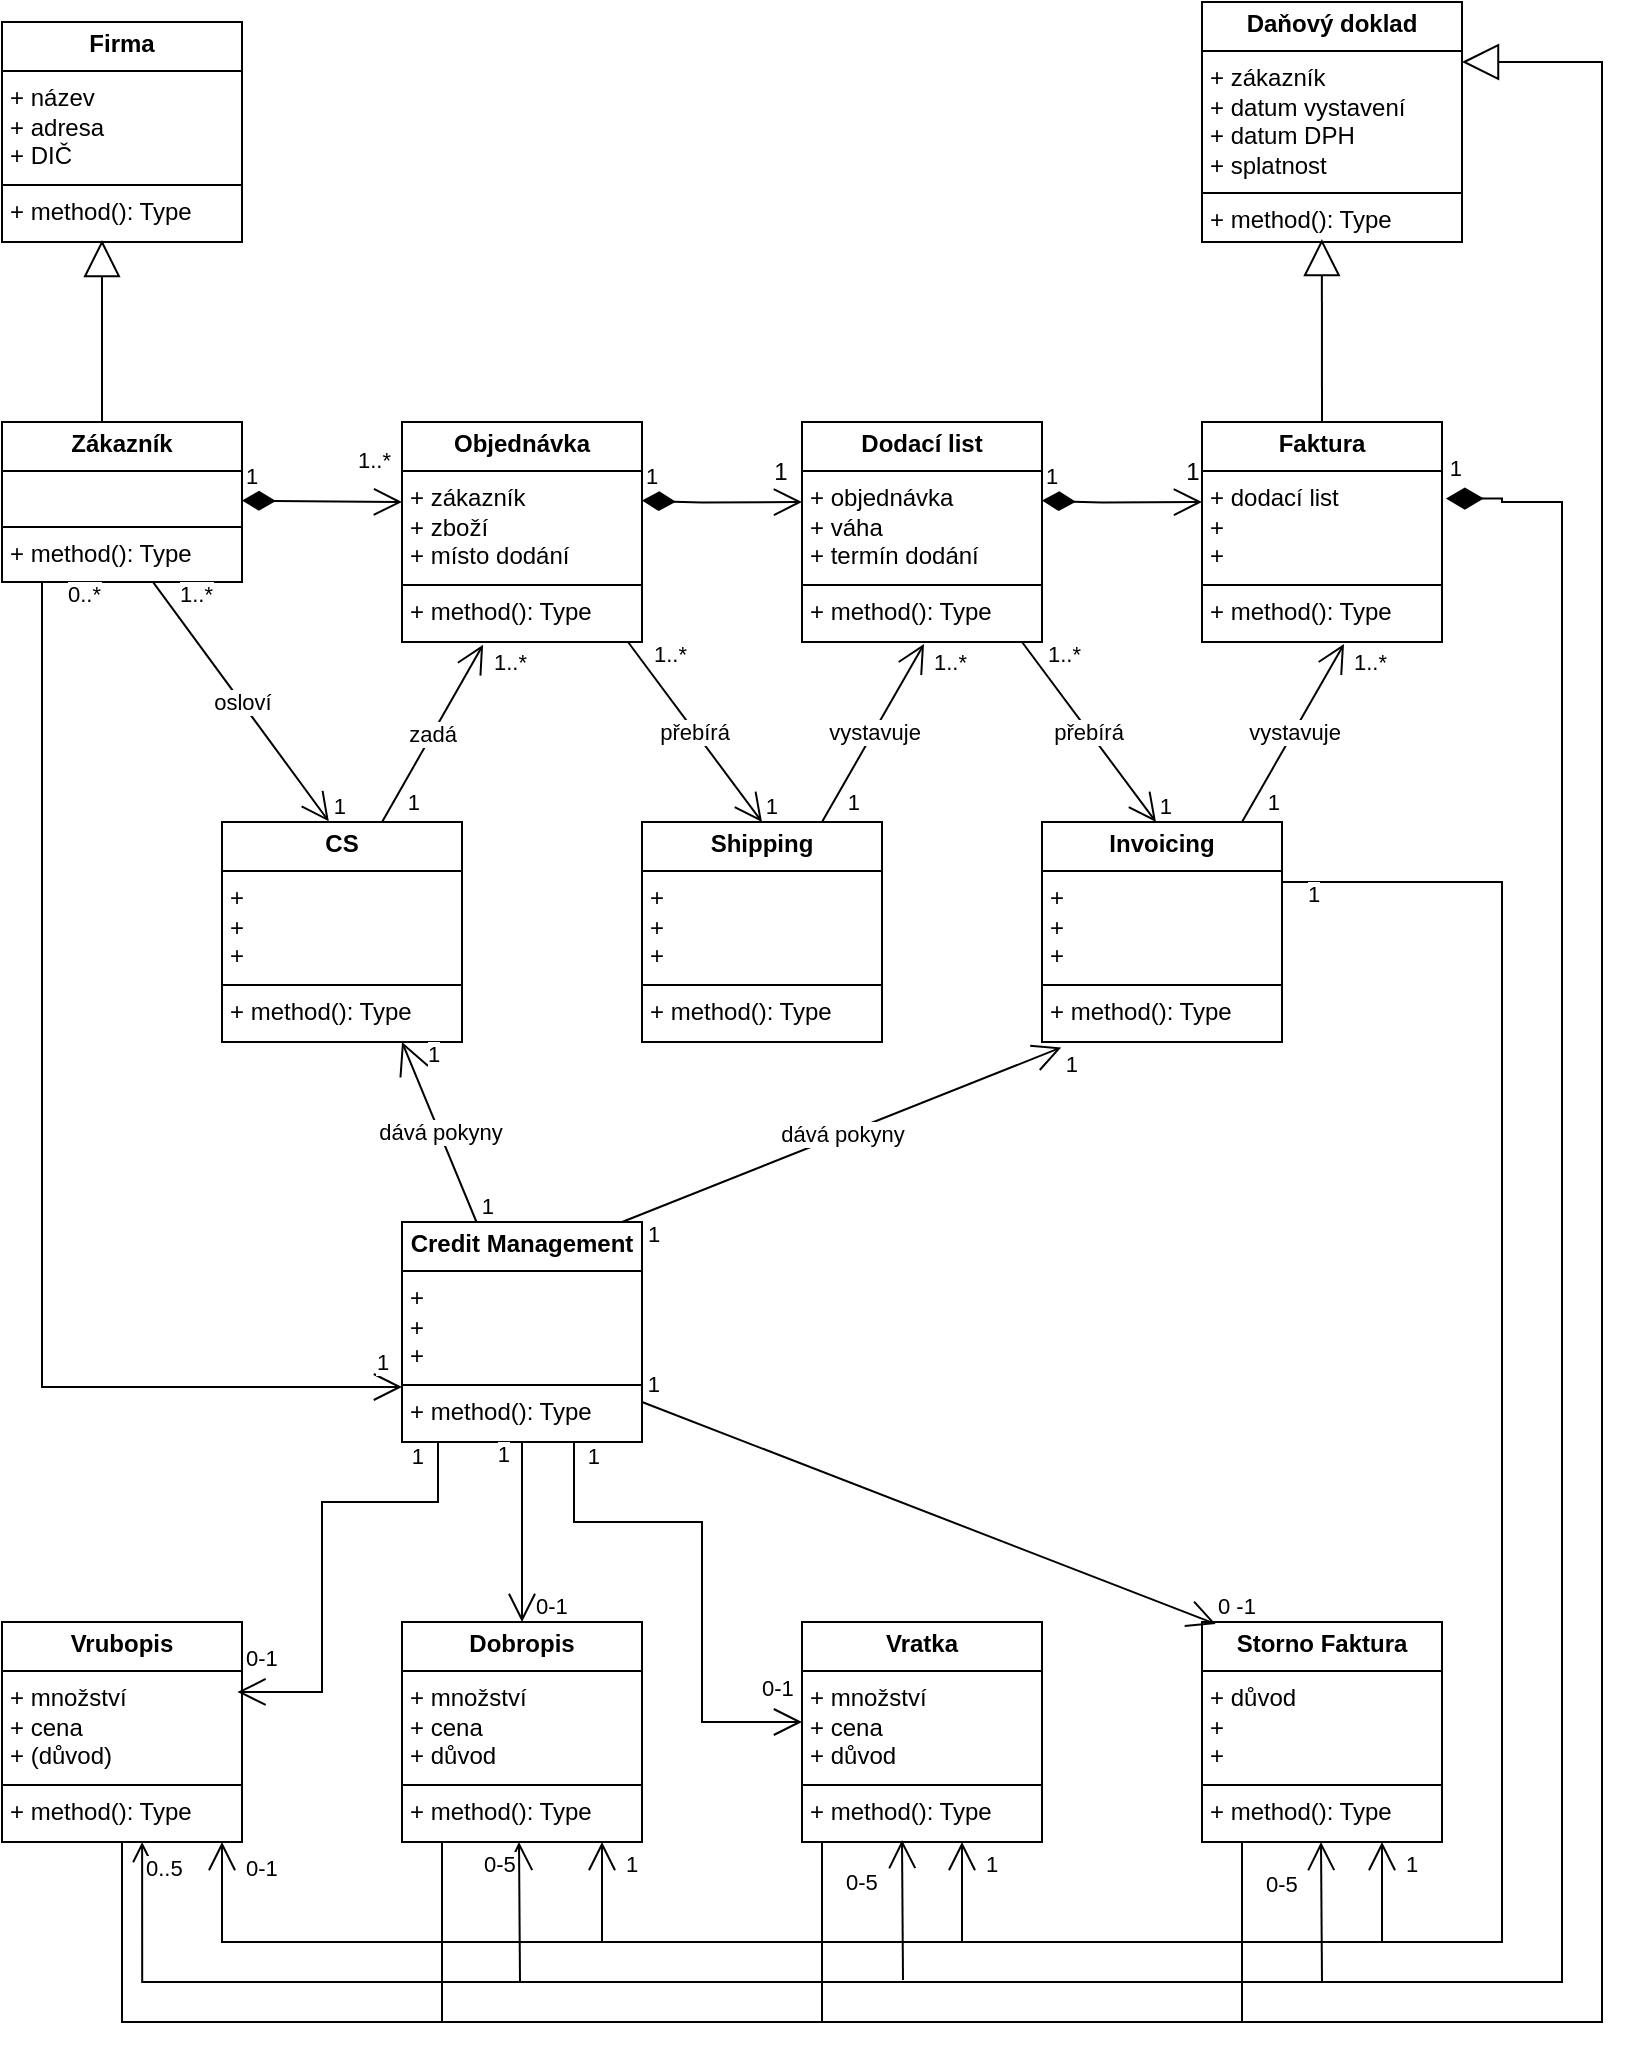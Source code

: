 <mxfile version="25.0.3">
  <diagram name="Stránka-1" id="DMZ2iU8GOZeOACFGhrlx">
    <mxGraphModel dx="880" dy="468" grid="1" gridSize="10" guides="1" tooltips="1" connect="1" arrows="1" fold="1" page="1" pageScale="1" pageWidth="827" pageHeight="1169" math="0" shadow="0">
      <root>
        <mxCell id="0" />
        <mxCell id="1" parent="0" />
        <mxCell id="6UYdUlcghPkuK4V_ywA7-2" value="&lt;p style=&quot;margin:0px;margin-top:4px;text-align:center;&quot;&gt;&lt;b&gt;Firma&lt;/b&gt;&lt;/p&gt;&lt;hr size=&quot;1&quot; style=&quot;border-style:solid;&quot;&gt;&lt;p style=&quot;margin:0px;margin-left:4px;&quot;&gt;+ název&lt;/p&gt;&lt;p style=&quot;margin:0px;margin-left:4px;&quot;&gt;+ adresa&lt;/p&gt;&lt;p style=&quot;margin:0px;margin-left:4px;&quot;&gt;+ DIČ&lt;/p&gt;&lt;hr size=&quot;1&quot; style=&quot;border-style:solid;&quot;&gt;&lt;p style=&quot;margin:0px;margin-left:4px;&quot;&gt;+ method(): Type&lt;/p&gt;" style="verticalAlign=top;align=left;overflow=fill;html=1;whiteSpace=wrap;" parent="1" vertex="1">
          <mxGeometry x="40" y="40" width="120" height="110" as="geometry" />
        </mxCell>
        <mxCell id="6UYdUlcghPkuK4V_ywA7-3" value="&lt;p style=&quot;margin:0px;margin-top:4px;text-align:center;&quot;&gt;&lt;b&gt;Daňový doklad&lt;/b&gt;&lt;/p&gt;&lt;hr size=&quot;1&quot; style=&quot;border-style:solid;&quot;&gt;&lt;p style=&quot;margin:0px;margin-left:4px;&quot;&gt;+ zákazník&lt;/p&gt;&lt;p style=&quot;margin:0px;margin-left:4px;&quot;&gt;+ datum vystavení&lt;/p&gt;&lt;p style=&quot;margin:0px;margin-left:4px;&quot;&gt;+ datum DPH&lt;/p&gt;&lt;p style=&quot;margin:0px;margin-left:4px;&quot;&gt;+ splatnost&lt;/p&gt;&lt;hr size=&quot;1&quot; style=&quot;border-style:solid;&quot;&gt;&lt;p style=&quot;margin:0px;margin-left:4px;&quot;&gt;+ method(): Type&lt;/p&gt;" style="verticalAlign=top;align=left;overflow=fill;html=1;whiteSpace=wrap;" parent="1" vertex="1">
          <mxGeometry x="640" y="30" width="130" height="120" as="geometry" />
        </mxCell>
        <mxCell id="6UYdUlcghPkuK4V_ywA7-4" value="&lt;p style=&quot;margin:0px;margin-top:4px;text-align:center;&quot;&gt;&lt;b&gt;Zákazník&lt;/b&gt;&lt;/p&gt;&lt;hr size=&quot;1&quot; style=&quot;border-style:solid;&quot;&gt;&lt;p style=&quot;margin:0px;margin-left:4px;&quot;&gt;&lt;br&gt;&lt;/p&gt;&lt;hr size=&quot;1&quot; style=&quot;border-style:solid;&quot;&gt;&lt;p style=&quot;margin:0px;margin-left:4px;&quot;&gt;+ method(): Type&lt;/p&gt;" style="verticalAlign=top;align=left;overflow=fill;html=1;whiteSpace=wrap;" parent="1" vertex="1">
          <mxGeometry x="40" y="240" width="120" height="80" as="geometry" />
        </mxCell>
        <mxCell id="6UYdUlcghPkuK4V_ywA7-5" value="&lt;p style=&quot;margin:0px;margin-top:4px;text-align:center;&quot;&gt;&lt;b&gt;Objednávka&lt;/b&gt;&lt;/p&gt;&lt;hr size=&quot;1&quot; style=&quot;border-style:solid;&quot;&gt;&lt;p style=&quot;margin:0px;margin-left:4px;&quot;&gt;+ zákazník&lt;/p&gt;&lt;p style=&quot;margin:0px;margin-left:4px;&quot;&gt;+ zboží&lt;/p&gt;&lt;p style=&quot;margin:0px;margin-left:4px;&quot;&gt;+ místo dodání&lt;/p&gt;&lt;hr size=&quot;1&quot; style=&quot;border-style:solid;&quot;&gt;&lt;p style=&quot;margin:0px;margin-left:4px;&quot;&gt;+ method(): Type&lt;/p&gt;" style="verticalAlign=top;align=left;overflow=fill;html=1;whiteSpace=wrap;" parent="1" vertex="1">
          <mxGeometry x="240" y="240" width="120" height="110" as="geometry" />
        </mxCell>
        <mxCell id="6UYdUlcghPkuK4V_ywA7-6" value="&lt;p style=&quot;margin:0px;margin-top:4px;text-align:center;&quot;&gt;&lt;b&gt;Dodací list&lt;/b&gt;&lt;/p&gt;&lt;hr size=&quot;1&quot; style=&quot;border-style:solid;&quot;&gt;&lt;p style=&quot;margin:0px;margin-left:4px;&quot;&gt;+ objednávka&lt;/p&gt;&lt;p style=&quot;margin:0px;margin-left:4px;&quot;&gt;+ váha&lt;/p&gt;&lt;p style=&quot;margin:0px;margin-left:4px;&quot;&gt;+ termín dodání&lt;/p&gt;&lt;hr size=&quot;1&quot; style=&quot;border-style:solid;&quot;&gt;&lt;p style=&quot;margin:0px;margin-left:4px;&quot;&gt;+ method(): Type&lt;/p&gt;" style="verticalAlign=top;align=left;overflow=fill;html=1;whiteSpace=wrap;" parent="1" vertex="1">
          <mxGeometry x="440" y="240" width="120" height="110" as="geometry" />
        </mxCell>
        <mxCell id="6UYdUlcghPkuK4V_ywA7-7" value="&lt;p style=&quot;margin:0px;margin-top:4px;text-align:center;&quot;&gt;&lt;b&gt;Faktura&lt;/b&gt;&lt;/p&gt;&lt;hr size=&quot;1&quot; style=&quot;border-style:solid;&quot;&gt;&lt;p style=&quot;margin:0px;margin-left:4px;&quot;&gt;+ dodací list&lt;/p&gt;&lt;p style=&quot;margin:0px;margin-left:4px;&quot;&gt;+&amp;nbsp;&lt;/p&gt;&lt;p style=&quot;margin:0px;margin-left:4px;&quot;&gt;+&amp;nbsp;&lt;/p&gt;&lt;hr size=&quot;1&quot; style=&quot;border-style:solid;&quot;&gt;&lt;p style=&quot;margin:0px;margin-left:4px;&quot;&gt;+ method(): Type&lt;/p&gt;" style="verticalAlign=top;align=left;overflow=fill;html=1;whiteSpace=wrap;" parent="1" vertex="1">
          <mxGeometry x="640" y="240" width="120" height="110" as="geometry" />
        </mxCell>
        <mxCell id="6UYdUlcghPkuK4V_ywA7-8" value="&lt;p style=&quot;margin:0px;margin-top:4px;text-align:center;&quot;&gt;&lt;b&gt;CS&lt;/b&gt;&lt;/p&gt;&lt;hr size=&quot;1&quot; style=&quot;border-style:solid;&quot;&gt;&lt;p style=&quot;margin:0px;margin-left:4px;&quot;&gt;+&amp;nbsp;&lt;/p&gt;&lt;p style=&quot;margin:0px;margin-left:4px;&quot;&gt;+&amp;nbsp;&lt;/p&gt;&lt;p style=&quot;margin:0px;margin-left:4px;&quot;&gt;+&amp;nbsp;&lt;/p&gt;&lt;hr size=&quot;1&quot; style=&quot;border-style:solid;&quot;&gt;&lt;p style=&quot;margin:0px;margin-left:4px;&quot;&gt;+ method(): Type&lt;/p&gt;" style="verticalAlign=top;align=left;overflow=fill;html=1;whiteSpace=wrap;" parent="1" vertex="1">
          <mxGeometry x="150" y="440" width="120" height="110" as="geometry" />
        </mxCell>
        <mxCell id="6UYdUlcghPkuK4V_ywA7-9" value="&lt;p style=&quot;margin:0px;margin-top:4px;text-align:center;&quot;&gt;&lt;b&gt;Shipping&lt;/b&gt;&lt;/p&gt;&lt;hr size=&quot;1&quot; style=&quot;border-style:solid;&quot;&gt;&lt;p style=&quot;margin:0px;margin-left:4px;&quot;&gt;+&amp;nbsp;&lt;/p&gt;&lt;p style=&quot;margin:0px;margin-left:4px;&quot;&gt;+&amp;nbsp;&lt;/p&gt;&lt;p style=&quot;margin:0px;margin-left:4px;&quot;&gt;+&amp;nbsp;&lt;/p&gt;&lt;hr size=&quot;1&quot; style=&quot;border-style:solid;&quot;&gt;&lt;p style=&quot;margin:0px;margin-left:4px;&quot;&gt;+ method(): Type&lt;/p&gt;" style="verticalAlign=top;align=left;overflow=fill;html=1;whiteSpace=wrap;" parent="1" vertex="1">
          <mxGeometry x="360" y="440" width="120" height="110" as="geometry" />
        </mxCell>
        <mxCell id="6UYdUlcghPkuK4V_ywA7-10" value="&lt;p style=&quot;margin:0px;margin-top:4px;text-align:center;&quot;&gt;&lt;b&gt;Invoicing&lt;/b&gt;&lt;/p&gt;&lt;hr size=&quot;1&quot; style=&quot;border-style:solid;&quot;&gt;&lt;p style=&quot;margin:0px;margin-left:4px;&quot;&gt;+&amp;nbsp;&lt;/p&gt;&lt;p style=&quot;margin:0px;margin-left:4px;&quot;&gt;+&amp;nbsp;&lt;/p&gt;&lt;p style=&quot;margin:0px;margin-left:4px;&quot;&gt;+&amp;nbsp;&lt;/p&gt;&lt;hr size=&quot;1&quot; style=&quot;border-style:solid;&quot;&gt;&lt;p style=&quot;margin:0px;margin-left:4px;&quot;&gt;+ method(): Type&lt;/p&gt;" style="verticalAlign=top;align=left;overflow=fill;html=1;whiteSpace=wrap;" parent="1" vertex="1">
          <mxGeometry x="560" y="440" width="120" height="110" as="geometry" />
        </mxCell>
        <mxCell id="6UYdUlcghPkuK4V_ywA7-11" value="&lt;p style=&quot;margin:0px;margin-top:4px;text-align:center;&quot;&gt;&lt;b&gt;Credit Management&lt;/b&gt;&lt;/p&gt;&lt;hr size=&quot;1&quot; style=&quot;border-style:solid;&quot;&gt;&lt;p style=&quot;margin:0px;margin-left:4px;&quot;&gt;+&amp;nbsp;&lt;/p&gt;&lt;p style=&quot;margin:0px;margin-left:4px;&quot;&gt;+&amp;nbsp;&lt;/p&gt;&lt;p style=&quot;margin:0px;margin-left:4px;&quot;&gt;+&amp;nbsp;&lt;/p&gt;&lt;hr size=&quot;1&quot; style=&quot;border-style:solid;&quot;&gt;&lt;p style=&quot;margin:0px;margin-left:4px;&quot;&gt;+ method(): Type&lt;/p&gt;" style="verticalAlign=top;align=left;overflow=fill;html=1;whiteSpace=wrap;" parent="1" vertex="1">
          <mxGeometry x="240" y="640" width="120" height="110" as="geometry" />
        </mxCell>
        <mxCell id="6UYdUlcghPkuK4V_ywA7-13" value="&lt;p style=&quot;margin:0px;margin-top:4px;text-align:center;&quot;&gt;&lt;b&gt;Storno Faktura&lt;/b&gt;&lt;/p&gt;&lt;hr size=&quot;1&quot; style=&quot;border-style:solid;&quot;&gt;&lt;p style=&quot;margin:0px;margin-left:4px;&quot;&gt;+ důvod&lt;/p&gt;&lt;p style=&quot;margin:0px;margin-left:4px;&quot;&gt;+&amp;nbsp;&lt;/p&gt;&lt;p style=&quot;margin:0px;margin-left:4px;&quot;&gt;+&lt;/p&gt;&lt;hr size=&quot;1&quot; style=&quot;border-style:solid;&quot;&gt;&lt;p style=&quot;margin:0px;margin-left:4px;&quot;&gt;+ method(): Type&lt;/p&gt;" style="verticalAlign=top;align=left;overflow=fill;html=1;whiteSpace=wrap;" parent="1" vertex="1">
          <mxGeometry x="640" y="840" width="120" height="110" as="geometry" />
        </mxCell>
        <mxCell id="6UYdUlcghPkuK4V_ywA7-14" value="&lt;p style=&quot;margin:0px;margin-top:4px;text-align:center;&quot;&gt;&lt;b&gt;Vratka&lt;/b&gt;&lt;/p&gt;&lt;hr size=&quot;1&quot; style=&quot;border-style:solid;&quot;&gt;&lt;p style=&quot;margin:0px;margin-left:4px;&quot;&gt;+ množství&lt;/p&gt;&lt;p style=&quot;margin:0px;margin-left:4px;&quot;&gt;+ cena&lt;/p&gt;&lt;p style=&quot;margin:0px;margin-left:4px;&quot;&gt;+ důvod&lt;/p&gt;&lt;hr size=&quot;1&quot; style=&quot;border-style:solid;&quot;&gt;&lt;p style=&quot;margin:0px;margin-left:4px;&quot;&gt;+ method(): Type&lt;/p&gt;" style="verticalAlign=top;align=left;overflow=fill;html=1;whiteSpace=wrap;" parent="1" vertex="1">
          <mxGeometry x="440" y="840" width="120" height="110" as="geometry" />
        </mxCell>
        <mxCell id="6UYdUlcghPkuK4V_ywA7-15" value="&lt;p style=&quot;margin:0px;margin-top:4px;text-align:center;&quot;&gt;&lt;b&gt;Dobropis&lt;/b&gt;&lt;/p&gt;&lt;hr size=&quot;1&quot; style=&quot;border-style:solid;&quot;&gt;&lt;p style=&quot;margin:0px;margin-left:4px;&quot;&gt;+ množství&lt;/p&gt;&lt;p style=&quot;margin:0px;margin-left:4px;&quot;&gt;+ cena&lt;/p&gt;&lt;p style=&quot;margin:0px;margin-left:4px;&quot;&gt;+ důvod&lt;/p&gt;&lt;hr size=&quot;1&quot; style=&quot;border-style:solid;&quot;&gt;&lt;p style=&quot;margin:0px;margin-left:4px;&quot;&gt;+ method(): Type&lt;/p&gt;" style="verticalAlign=top;align=left;overflow=fill;html=1;whiteSpace=wrap;" parent="1" vertex="1">
          <mxGeometry x="240" y="840" width="120" height="110" as="geometry" />
        </mxCell>
        <mxCell id="6UYdUlcghPkuK4V_ywA7-16" value="&lt;p style=&quot;margin:0px;margin-top:4px;text-align:center;&quot;&gt;&lt;b&gt;Vrubopis&lt;/b&gt;&lt;/p&gt;&lt;hr size=&quot;1&quot; style=&quot;border-style:solid;&quot;&gt;&lt;p style=&quot;margin:0px;margin-left:4px;&quot;&gt;+ množství&lt;/p&gt;&lt;p style=&quot;margin:0px;margin-left:4px;&quot;&gt;+ cena&lt;/p&gt;&lt;p style=&quot;margin:0px;margin-left:4px;&quot;&gt;+ (důvod)&lt;/p&gt;&lt;hr size=&quot;1&quot; style=&quot;border-style:solid;&quot;&gt;&lt;p style=&quot;margin:0px;margin-left:4px;&quot;&gt;+ method(): Type&lt;/p&gt;" style="verticalAlign=top;align=left;overflow=fill;html=1;whiteSpace=wrap;" parent="1" vertex="1">
          <mxGeometry x="40" y="840" width="120" height="110" as="geometry" />
        </mxCell>
        <mxCell id="6UYdUlcghPkuK4V_ywA7-17" value="1" style="endArrow=open;html=1;endSize=12;startArrow=diamondThin;startSize=14;startFill=1;align=left;verticalAlign=bottom;rounded=0;entryX=0;entryY=0.364;entryDx=0;entryDy=0;entryPerimeter=0;" parent="1" target="6UYdUlcghPkuK4V_ywA7-5" edge="1">
          <mxGeometry x="-1" y="3" relative="1" as="geometry">
            <mxPoint x="160" y="279.29" as="sourcePoint" />
            <mxPoint x="230" y="281" as="targetPoint" />
          </mxGeometry>
        </mxCell>
        <mxCell id="6UYdUlcghPkuK4V_ywA7-20" value="1" style="endArrow=open;html=1;endSize=12;startArrow=diamondThin;startSize=14;startFill=1;align=left;verticalAlign=bottom;rounded=0;entryX=0;entryY=0.364;entryDx=0;entryDy=0;entryPerimeter=0;" parent="1" edge="1">
          <mxGeometry x="-1" y="3" relative="1" as="geometry">
            <mxPoint x="360" y="279.29" as="sourcePoint" />
            <mxPoint x="440" y="280" as="targetPoint" />
            <Array as="points">
              <mxPoint x="390" y="280.29" />
            </Array>
          </mxGeometry>
        </mxCell>
        <mxCell id="6UYdUlcghPkuK4V_ywA7-21" value="1" style="endArrow=open;html=1;endSize=12;startArrow=diamondThin;startSize=14;startFill=1;align=left;verticalAlign=bottom;rounded=0;entryX=0;entryY=0.364;entryDx=0;entryDy=0;entryPerimeter=0;" parent="1" edge="1">
          <mxGeometry x="-1" y="3" relative="1" as="geometry">
            <mxPoint x="560" y="279.29" as="sourcePoint" />
            <mxPoint x="640" y="280" as="targetPoint" />
            <Array as="points">
              <mxPoint x="590" y="280.29" />
            </Array>
          </mxGeometry>
        </mxCell>
        <mxCell id="6UYdUlcghPkuK4V_ywA7-22" value="osloví" style="endArrow=open;html=1;endSize=12;startArrow=none;startSize=14;startFill=0;rounded=0;exitX=0.631;exitY=1.004;exitDx=0;exitDy=0;exitPerimeter=0;entryX=0.445;entryY=-0.003;entryDx=0;entryDy=0;entryPerimeter=0;" parent="1" source="6UYdUlcghPkuK4V_ywA7-4" target="6UYdUlcghPkuK4V_ywA7-8" edge="1">
          <mxGeometry relative="1" as="geometry">
            <mxPoint x="120" y="410" as="sourcePoint" />
            <mxPoint x="280" y="410" as="targetPoint" />
          </mxGeometry>
        </mxCell>
        <mxCell id="6UYdUlcghPkuK4V_ywA7-23" value="1..*" style="edgeLabel;resizable=0;html=1;align=left;verticalAlign=top;" parent="6UYdUlcghPkuK4V_ywA7-22" connectable="0" vertex="1">
          <mxGeometry x="-1" relative="1" as="geometry">
            <mxPoint x="11" y="-7" as="offset" />
          </mxGeometry>
        </mxCell>
        <mxCell id="6UYdUlcghPkuK4V_ywA7-24" value="1" style="edgeLabel;resizable=0;html=1;align=right;verticalAlign=top;" parent="6UYdUlcghPkuK4V_ywA7-22" connectable="0" vertex="1">
          <mxGeometry x="1" relative="1" as="geometry">
            <mxPoint x="9" y="-21" as="offset" />
          </mxGeometry>
        </mxCell>
        <mxCell id="6UYdUlcghPkuK4V_ywA7-28" value="zadá" style="endArrow=open;html=1;endSize=12;startArrow=none;startSize=14;startFill=0;rounded=0;exitX=0.667;exitY=0;exitDx=0;exitDy=0;exitPerimeter=0;entryX=0.338;entryY=1.012;entryDx=0;entryDy=0;entryPerimeter=0;" parent="1" source="6UYdUlcghPkuK4V_ywA7-8" target="6UYdUlcghPkuK4V_ywA7-5" edge="1">
          <mxGeometry relative="1" as="geometry">
            <mxPoint x="240" y="390" as="sourcePoint" />
            <mxPoint x="321" y="391" as="targetPoint" />
          </mxGeometry>
        </mxCell>
        <mxCell id="6UYdUlcghPkuK4V_ywA7-29" value="1..*" style="edgeLabel;resizable=0;html=1;align=left;verticalAlign=top;" parent="6UYdUlcghPkuK4V_ywA7-28" connectable="0" vertex="1">
          <mxGeometry x="-1" relative="1" as="geometry">
            <mxPoint x="54" y="-93" as="offset" />
          </mxGeometry>
        </mxCell>
        <mxCell id="6UYdUlcghPkuK4V_ywA7-30" value="1" style="edgeLabel;resizable=0;html=1;align=right;verticalAlign=top;" parent="6UYdUlcghPkuK4V_ywA7-28" connectable="0" vertex="1">
          <mxGeometry x="1" relative="1" as="geometry">
            <mxPoint x="-31" y="66" as="offset" />
          </mxGeometry>
        </mxCell>
        <mxCell id="6UYdUlcghPkuK4V_ywA7-31" value="vystavuje" style="endArrow=open;html=1;endSize=12;startArrow=none;startSize=14;startFill=0;rounded=0;exitX=0.667;exitY=0;exitDx=0;exitDy=0;exitPerimeter=0;entryX=0.338;entryY=1.012;entryDx=0;entryDy=0;entryPerimeter=0;" parent="1" edge="1">
          <mxGeometry relative="1" as="geometry">
            <mxPoint x="450" y="440" as="sourcePoint" />
            <mxPoint x="501" y="351" as="targetPoint" />
          </mxGeometry>
        </mxCell>
        <mxCell id="6UYdUlcghPkuK4V_ywA7-32" value="1..*" style="edgeLabel;resizable=0;html=1;align=left;verticalAlign=top;" parent="6UYdUlcghPkuK4V_ywA7-31" connectable="0" vertex="1">
          <mxGeometry x="-1" relative="1" as="geometry">
            <mxPoint x="54" y="-93" as="offset" />
          </mxGeometry>
        </mxCell>
        <mxCell id="6UYdUlcghPkuK4V_ywA7-33" value="1" style="edgeLabel;resizable=0;html=1;align=right;verticalAlign=top;" parent="6UYdUlcghPkuK4V_ywA7-31" connectable="0" vertex="1">
          <mxGeometry x="1" relative="1" as="geometry">
            <mxPoint x="-31" y="66" as="offset" />
          </mxGeometry>
        </mxCell>
        <mxCell id="6UYdUlcghPkuK4V_ywA7-34" value="přebírá" style="endArrow=open;html=1;endSize=12;startArrow=none;startSize=14;startFill=0;rounded=0;exitX=0.631;exitY=1.004;exitDx=0;exitDy=0;exitPerimeter=0;" parent="1" edge="1">
          <mxGeometry relative="1" as="geometry">
            <mxPoint x="353" y="350" as="sourcePoint" />
            <mxPoint x="420" y="440" as="targetPoint" />
          </mxGeometry>
        </mxCell>
        <mxCell id="6UYdUlcghPkuK4V_ywA7-35" value="1..*" style="edgeLabel;resizable=0;html=1;align=left;verticalAlign=top;" parent="6UYdUlcghPkuK4V_ywA7-34" connectable="0" vertex="1">
          <mxGeometry x="-1" relative="1" as="geometry">
            <mxPoint x="11" y="-7" as="offset" />
          </mxGeometry>
        </mxCell>
        <mxCell id="6UYdUlcghPkuK4V_ywA7-36" value="1" style="edgeLabel;resizable=0;html=1;align=right;verticalAlign=top;" parent="6UYdUlcghPkuK4V_ywA7-34" connectable="0" vertex="1">
          <mxGeometry x="1" relative="1" as="geometry">
            <mxPoint x="9" y="-21" as="offset" />
          </mxGeometry>
        </mxCell>
        <mxCell id="6UYdUlcghPkuK4V_ywA7-37" value="vystavuje" style="endArrow=open;html=1;endSize=12;startArrow=none;startSize=14;startFill=0;rounded=0;exitX=0.667;exitY=0;exitDx=0;exitDy=0;exitPerimeter=0;entryX=0.338;entryY=1.012;entryDx=0;entryDy=0;entryPerimeter=0;" parent="1" edge="1">
          <mxGeometry relative="1" as="geometry">
            <mxPoint x="660" y="440" as="sourcePoint" />
            <mxPoint x="711" y="351" as="targetPoint" />
          </mxGeometry>
        </mxCell>
        <mxCell id="6UYdUlcghPkuK4V_ywA7-38" value="1..*" style="edgeLabel;resizable=0;html=1;align=left;verticalAlign=top;" parent="6UYdUlcghPkuK4V_ywA7-37" connectable="0" vertex="1">
          <mxGeometry x="-1" relative="1" as="geometry">
            <mxPoint x="54" y="-93" as="offset" />
          </mxGeometry>
        </mxCell>
        <mxCell id="6UYdUlcghPkuK4V_ywA7-39" value="1" style="edgeLabel;resizable=0;html=1;align=right;verticalAlign=top;" parent="6UYdUlcghPkuK4V_ywA7-37" connectable="0" vertex="1">
          <mxGeometry x="1" relative="1" as="geometry">
            <mxPoint x="-31" y="66" as="offset" />
          </mxGeometry>
        </mxCell>
        <mxCell id="6UYdUlcghPkuK4V_ywA7-40" value="přebírá" style="endArrow=open;html=1;endSize=12;startArrow=none;startSize=14;startFill=0;rounded=0;exitX=0.631;exitY=1.004;exitDx=0;exitDy=0;exitPerimeter=0;" parent="1" edge="1">
          <mxGeometry relative="1" as="geometry">
            <mxPoint x="550" y="350" as="sourcePoint" />
            <mxPoint x="617" y="440" as="targetPoint" />
          </mxGeometry>
        </mxCell>
        <mxCell id="6UYdUlcghPkuK4V_ywA7-41" value="1..*" style="edgeLabel;resizable=0;html=1;align=left;verticalAlign=top;" parent="6UYdUlcghPkuK4V_ywA7-40" connectable="0" vertex="1">
          <mxGeometry x="-1" relative="1" as="geometry">
            <mxPoint x="11" y="-7" as="offset" />
          </mxGeometry>
        </mxCell>
        <mxCell id="6UYdUlcghPkuK4V_ywA7-42" value="1" style="edgeLabel;resizable=0;html=1;align=right;verticalAlign=top;" parent="6UYdUlcghPkuK4V_ywA7-40" connectable="0" vertex="1">
          <mxGeometry x="1" relative="1" as="geometry">
            <mxPoint x="9" y="-21" as="offset" />
          </mxGeometry>
        </mxCell>
        <mxCell id="6UYdUlcghPkuK4V_ywA7-43" value="" style="endArrow=block;endSize=16;endFill=0;html=1;rounded=0;entryX=0.461;entryY=0.988;entryDx=0;entryDy=0;entryPerimeter=0;" parent="1" target="6UYdUlcghPkuK4V_ywA7-3" edge="1">
          <mxGeometry width="160" relative="1" as="geometry">
            <mxPoint x="700" y="240" as="sourcePoint" />
            <mxPoint x="720" y="130" as="targetPoint" />
          </mxGeometry>
        </mxCell>
        <mxCell id="6UYdUlcghPkuK4V_ywA7-44" value="" style="endArrow=open;html=1;endSize=12;startArrow=none;startSize=14;startFill=0;rounded=0;edgeStyle=orthogonalEdgeStyle;entryX=0;entryY=0.75;entryDx=0;entryDy=0;" parent="1" target="6UYdUlcghPkuK4V_ywA7-11" edge="1">
          <mxGeometry relative="1" as="geometry">
            <mxPoint x="60" y="320" as="sourcePoint" />
            <mxPoint x="60" y="710" as="targetPoint" />
            <Array as="points">
              <mxPoint x="60" y="723" />
            </Array>
          </mxGeometry>
        </mxCell>
        <mxCell id="6UYdUlcghPkuK4V_ywA7-45" value="0..*" style="edgeLabel;resizable=0;html=1;align=left;verticalAlign=top;" parent="6UYdUlcghPkuK4V_ywA7-44" connectable="0" vertex="1">
          <mxGeometry x="-1" relative="1" as="geometry">
            <mxPoint x="11" y="-7" as="offset" />
          </mxGeometry>
        </mxCell>
        <mxCell id="6UYdUlcghPkuK4V_ywA7-47" value="1" style="edgeLabel;html=1;align=center;verticalAlign=middle;resizable=0;points=[];" parent="6UYdUlcghPkuK4V_ywA7-44" vertex="1" connectable="0">
          <mxGeometry x="0.501" relative="1" as="geometry">
            <mxPoint x="135" y="-13" as="offset" />
          </mxGeometry>
        </mxCell>
        <mxCell id="6UYdUlcghPkuK4V_ywA7-48" value="" style="endArrow=open;html=1;endSize=12;startArrow=none;startSize=14;startFill=0;rounded=0;exitX=0.631;exitY=1.004;exitDx=0;exitDy=0;exitPerimeter=0;edgeStyle=orthogonalEdgeStyle;" parent="1" edge="1">
          <mxGeometry relative="1" as="geometry">
            <mxPoint x="326" y="750" as="sourcePoint" />
            <mxPoint x="440" y="890" as="targetPoint" />
            <Array as="points">
              <mxPoint x="326" y="790" />
              <mxPoint x="390" y="790" />
              <mxPoint x="390" y="890" />
            </Array>
          </mxGeometry>
        </mxCell>
        <mxCell id="6UYdUlcghPkuK4V_ywA7-49" value="0-1" style="edgeLabel;resizable=0;html=1;align=left;verticalAlign=top;" parent="6UYdUlcghPkuK4V_ywA7-48" connectable="0" vertex="1">
          <mxGeometry x="-1" relative="1" as="geometry">
            <mxPoint x="92" y="110" as="offset" />
          </mxGeometry>
        </mxCell>
        <mxCell id="6UYdUlcghPkuK4V_ywA7-50" value="1" style="edgeLabel;resizable=0;html=1;align=right;verticalAlign=top;" parent="6UYdUlcghPkuK4V_ywA7-48" connectable="0" vertex="1">
          <mxGeometry x="1" relative="1" as="geometry">
            <mxPoint x="-101" y="-146" as="offset" />
          </mxGeometry>
        </mxCell>
        <mxCell id="6UYdUlcghPkuK4V_ywA7-51" value="" style="endArrow=open;html=1;endSize=12;startArrow=none;startSize=14;startFill=0;rounded=0;exitX=0.631;exitY=1.004;exitDx=0;exitDy=0;exitPerimeter=0;entryX=0.057;entryY=0.009;entryDx=0;entryDy=0;entryPerimeter=0;" parent="1" target="6UYdUlcghPkuK4V_ywA7-13" edge="1">
          <mxGeometry relative="1" as="geometry">
            <mxPoint x="360" y="730" as="sourcePoint" />
            <mxPoint x="526" y="819" as="targetPoint" />
          </mxGeometry>
        </mxCell>
        <mxCell id="6UYdUlcghPkuK4V_ywA7-52" value="0 -1" style="edgeLabel;resizable=0;html=1;align=left;verticalAlign=top;" parent="6UYdUlcghPkuK4V_ywA7-51" connectable="0" vertex="1">
          <mxGeometry x="-1" relative="1" as="geometry">
            <mxPoint x="286" y="89" as="offset" />
          </mxGeometry>
        </mxCell>
        <mxCell id="6UYdUlcghPkuK4V_ywA7-53" value="1" style="edgeLabel;resizable=0;html=1;align=right;verticalAlign=top;" parent="6UYdUlcghPkuK4V_ywA7-51" connectable="0" vertex="1">
          <mxGeometry x="1" relative="1" as="geometry">
            <mxPoint x="-277" y="-133" as="offset" />
          </mxGeometry>
        </mxCell>
        <mxCell id="6UYdUlcghPkuK4V_ywA7-54" value="" style="endArrow=open;html=1;endSize=12;startArrow=none;startSize=14;startFill=0;rounded=0;exitX=0.631;exitY=1.004;exitDx=0;exitDy=0;exitPerimeter=0;" parent="1" edge="1">
          <mxGeometry relative="1" as="geometry">
            <mxPoint x="300" y="750" as="sourcePoint" />
            <mxPoint x="300" y="840" as="targetPoint" />
          </mxGeometry>
        </mxCell>
        <mxCell id="6UYdUlcghPkuK4V_ywA7-55" value="0-1" style="edgeLabel;resizable=0;html=1;align=left;verticalAlign=top;" parent="6UYdUlcghPkuK4V_ywA7-54" connectable="0" vertex="1">
          <mxGeometry x="-1" relative="1" as="geometry">
            <mxPoint x="5" y="69" as="offset" />
          </mxGeometry>
        </mxCell>
        <mxCell id="6UYdUlcghPkuK4V_ywA7-56" value="1" style="edgeLabel;resizable=0;html=1;align=right;verticalAlign=top;" parent="6UYdUlcghPkuK4V_ywA7-54" connectable="0" vertex="1">
          <mxGeometry x="1" relative="1" as="geometry">
            <mxPoint x="-6" y="-97" as="offset" />
          </mxGeometry>
        </mxCell>
        <mxCell id="6UYdUlcghPkuK4V_ywA7-57" value="" style="endArrow=open;html=1;endSize=12;startArrow=none;startSize=14;startFill=0;rounded=0;exitX=0.631;exitY=1.004;exitDx=0;exitDy=0;exitPerimeter=0;edgeStyle=orthogonalEdgeStyle;entryX=0.981;entryY=0.318;entryDx=0;entryDy=0;entryPerimeter=0;" parent="1" target="6UYdUlcghPkuK4V_ywA7-16" edge="1">
          <mxGeometry relative="1" as="geometry">
            <mxPoint x="258" y="750" as="sourcePoint" />
            <mxPoint x="140" y="838" as="targetPoint" />
            <Array as="points">
              <mxPoint x="258" y="780" />
              <mxPoint x="200" y="780" />
              <mxPoint x="200" y="875" />
            </Array>
          </mxGeometry>
        </mxCell>
        <mxCell id="6UYdUlcghPkuK4V_ywA7-58" value="0-1" style="edgeLabel;resizable=0;html=1;align=left;verticalAlign=top;" parent="6UYdUlcghPkuK4V_ywA7-57" connectable="0" vertex="1">
          <mxGeometry x="-1" relative="1" as="geometry">
            <mxPoint x="-98" y="95" as="offset" />
          </mxGeometry>
        </mxCell>
        <mxCell id="6UYdUlcghPkuK4V_ywA7-59" value="1" style="edgeLabel;resizable=0;html=1;align=right;verticalAlign=top;" parent="6UYdUlcghPkuK4V_ywA7-57" connectable="0" vertex="1">
          <mxGeometry x="1" relative="1" as="geometry">
            <mxPoint x="94" y="-131" as="offset" />
          </mxGeometry>
        </mxCell>
        <mxCell id="6UYdUlcghPkuK4V_ywA7-60" value="dává pokyny" style="endArrow=none;html=1;endSize=12;startArrow=open;startSize=14;startFill=0;rounded=0;exitX=0.631;exitY=1.004;exitDx=0;exitDy=0;exitPerimeter=0;endFill=0;" parent="1" target="6UYdUlcghPkuK4V_ywA7-11" edge="1">
          <mxGeometry relative="1" as="geometry">
            <mxPoint x="240" y="550" as="sourcePoint" />
            <mxPoint x="327" y="670" as="targetPoint" />
          </mxGeometry>
        </mxCell>
        <mxCell id="6UYdUlcghPkuK4V_ywA7-61" value="1" style="edgeLabel;resizable=0;html=1;align=left;verticalAlign=top;" parent="6UYdUlcghPkuK4V_ywA7-60" connectable="0" vertex="1">
          <mxGeometry x="-1" relative="1" as="geometry">
            <mxPoint x="11" y="-7" as="offset" />
          </mxGeometry>
        </mxCell>
        <mxCell id="6UYdUlcghPkuK4V_ywA7-62" value="1" style="edgeLabel;resizable=0;html=1;align=right;verticalAlign=top;" parent="6UYdUlcghPkuK4V_ywA7-60" connectable="0" vertex="1">
          <mxGeometry x="1" relative="1" as="geometry">
            <mxPoint x="9" y="-21" as="offset" />
          </mxGeometry>
        </mxCell>
        <mxCell id="6UYdUlcghPkuK4V_ywA7-63" value="dává pokyny" style="endArrow=open;html=1;endSize=12;startArrow=none;startSize=14;startFill=0;rounded=0;exitX=0.917;exitY=0;exitDx=0;exitDy=0;exitPerimeter=0;entryX=0.08;entryY=1.025;entryDx=0;entryDy=0;entryPerimeter=0;" parent="1" source="6UYdUlcghPkuK4V_ywA7-11" target="6UYdUlcghPkuK4V_ywA7-10" edge="1">
          <mxGeometry relative="1" as="geometry">
            <mxPoint x="414" y="580" as="sourcePoint" />
            <mxPoint x="451" y="670" as="targetPoint" />
          </mxGeometry>
        </mxCell>
        <mxCell id="6UYdUlcghPkuK4V_ywA7-64" value="1" style="edgeLabel;resizable=0;html=1;align=left;verticalAlign=top;" parent="6UYdUlcghPkuK4V_ywA7-63" connectable="0" vertex="1">
          <mxGeometry x="-1" relative="1" as="geometry">
            <mxPoint x="11" y="-7" as="offset" />
          </mxGeometry>
        </mxCell>
        <mxCell id="6UYdUlcghPkuK4V_ywA7-65" value="1" style="edgeLabel;resizable=0;html=1;align=right;verticalAlign=top;" parent="6UYdUlcghPkuK4V_ywA7-63" connectable="0" vertex="1">
          <mxGeometry x="1" relative="1" as="geometry">
            <mxPoint x="9" y="-5" as="offset" />
          </mxGeometry>
        </mxCell>
        <mxCell id="6UYdUlcghPkuK4V_ywA7-66" value="" style="endArrow=block;endSize=16;endFill=0;html=1;rounded=0;edgeStyle=orthogonalEdgeStyle;exitX=0.5;exitY=1;exitDx=0;exitDy=0;entryX=1;entryY=0.25;entryDx=0;entryDy=0;" parent="1" target="6UYdUlcghPkuK4V_ywA7-3" edge="1">
          <mxGeometry width="160" relative="1" as="geometry">
            <mxPoint x="100.0" y="950" as="sourcePoint" />
            <mxPoint x="810" y="40" as="targetPoint" />
            <Array as="points">
              <mxPoint x="100" y="1040" />
              <mxPoint x="840" y="1040" />
              <mxPoint x="840" y="60" />
            </Array>
          </mxGeometry>
        </mxCell>
        <mxCell id="6UYdUlcghPkuK4V_ywA7-67" value="" style="endArrow=diamondThin;endSize=16;endFill=1;html=1;rounded=0;edgeStyle=orthogonalEdgeStyle;exitX=0.5;exitY=1;exitDx=0;exitDy=0;entryX=1.016;entryY=0.348;entryDx=0;entryDy=0;entryPerimeter=0;startArrow=open;startFill=0;startSize=8;" parent="1" target="6UYdUlcghPkuK4V_ywA7-7" edge="1">
          <mxGeometry width="160" relative="1" as="geometry">
            <mxPoint x="110.06" y="950" as="sourcePoint" />
            <mxPoint x="780.06" y="60" as="targetPoint" />
            <Array as="points">
              <mxPoint x="110" y="1020" />
              <mxPoint x="820" y="1020" />
              <mxPoint x="820" y="280" />
              <mxPoint x="790" y="280" />
              <mxPoint x="790" y="278" />
            </Array>
          </mxGeometry>
        </mxCell>
        <mxCell id="6UYdUlcghPkuK4V_ywA7-68" value="1" style="edgeLabel;resizable=0;html=1;align=right;verticalAlign=top;" parent="1" connectable="0" vertex="1">
          <mxGeometry x="770.0" y="250.002" as="geometry" />
        </mxCell>
        <mxCell id="6UYdUlcghPkuK4V_ywA7-69" value="0..5" style="edgeLabel;resizable=0;html=1;align=left;verticalAlign=top;" parent="1" connectable="0" vertex="1">
          <mxGeometry x="110.0" y="950" as="geometry" />
        </mxCell>
        <mxCell id="6UYdUlcghPkuK4V_ywA7-70" value="" style="endArrow=open;html=1;endSize=12;startArrow=none;startSize=14;startFill=0;rounded=0;edgeStyle=orthogonalEdgeStyle;" parent="1" target="6UYdUlcghPkuK4V_ywA7-16" edge="1">
          <mxGeometry relative="1" as="geometry">
            <mxPoint x="679.97" y="470" as="sourcePoint" />
            <mxPoint x="150" y="954" as="targetPoint" />
            <Array as="points">
              <mxPoint x="790" y="470" />
              <mxPoint x="790" y="1000" />
              <mxPoint x="150" y="1000" />
            </Array>
          </mxGeometry>
        </mxCell>
        <mxCell id="6UYdUlcghPkuK4V_ywA7-71" value="1" style="edgeLabel;resizable=0;html=1;align=left;verticalAlign=top;" parent="6UYdUlcghPkuK4V_ywA7-70" connectable="0" vertex="1">
          <mxGeometry x="-1" relative="1" as="geometry">
            <mxPoint x="11" y="-7" as="offset" />
          </mxGeometry>
        </mxCell>
        <mxCell id="6UYdUlcghPkuK4V_ywA7-73" value="0-1" style="edgeLabel;resizable=0;html=1;align=left;verticalAlign=top;" parent="1" connectable="0" vertex="1">
          <mxGeometry x="160.0" y="950" as="geometry" />
        </mxCell>
        <mxCell id="6UYdUlcghPkuK4V_ywA7-80" value="1" style="endArrow=open;html=1;endSize=12;startArrow=none;startSize=14;startFill=0;align=left;verticalAlign=bottom;rounded=0;" parent="1" edge="1">
          <mxGeometry x="0.2" y="-10" relative="1" as="geometry">
            <mxPoint x="340" y="1000" as="sourcePoint" />
            <mxPoint x="340" y="950" as="targetPoint" />
            <mxPoint as="offset" />
          </mxGeometry>
        </mxCell>
        <mxCell id="6UYdUlcghPkuK4V_ywA7-81" value="1" style="endArrow=open;html=1;endSize=12;startArrow=none;startSize=14;startFill=0;align=left;verticalAlign=bottom;rounded=0;" parent="1" edge="1">
          <mxGeometry x="0.2" y="-10" relative="1" as="geometry">
            <mxPoint x="520" y="1000" as="sourcePoint" />
            <mxPoint x="520" y="950" as="targetPoint" />
            <mxPoint as="offset" />
          </mxGeometry>
        </mxCell>
        <mxCell id="6UYdUlcghPkuK4V_ywA7-82" value="1" style="endArrow=open;html=1;endSize=12;startArrow=none;startSize=14;startFill=0;align=left;verticalAlign=bottom;rounded=0;" parent="1" edge="1">
          <mxGeometry x="0.2" y="-10" relative="1" as="geometry">
            <mxPoint x="730" y="1000" as="sourcePoint" />
            <mxPoint x="730" y="950" as="targetPoint" />
            <mxPoint as="offset" />
          </mxGeometry>
        </mxCell>
        <mxCell id="6UYdUlcghPkuK4V_ywA7-83" value="0-5" style="endArrow=open;html=1;endSize=12;startArrow=none;startSize=14;startFill=0;align=left;verticalAlign=bottom;rounded=0;" parent="1" edge="1">
          <mxGeometry x="0.433" y="20" relative="1" as="geometry">
            <mxPoint x="299" y="1020" as="sourcePoint" />
            <mxPoint x="298.5" y="950" as="targetPoint" />
            <mxPoint as="offset" />
          </mxGeometry>
        </mxCell>
        <mxCell id="6UYdUlcghPkuK4V_ywA7-84" value="0-5" style="endArrow=open;html=1;endSize=12;startArrow=none;startSize=14;startFill=0;align=left;verticalAlign=bottom;rounded=0;" parent="1" edge="1">
          <mxGeometry x="0.149" y="30" relative="1" as="geometry">
            <mxPoint x="490.5" y="1019" as="sourcePoint" />
            <mxPoint x="490" y="949" as="targetPoint" />
            <mxPoint as="offset" />
          </mxGeometry>
        </mxCell>
        <mxCell id="6UYdUlcghPkuK4V_ywA7-85" value="0-5" style="endArrow=open;html=1;endSize=12;startArrow=none;startSize=14;startFill=0;align=left;verticalAlign=bottom;rounded=0;" parent="1" edge="1">
          <mxGeometry x="0.149" y="30" relative="1" as="geometry">
            <mxPoint x="700" y="1020" as="sourcePoint" />
            <mxPoint x="699.5" y="950" as="targetPoint" />
            <mxPoint as="offset" />
          </mxGeometry>
        </mxCell>
        <mxCell id="6UYdUlcghPkuK4V_ywA7-86" value="" style="endArrow=none;html=1;endSize=12;startArrow=none;startSize=14;startFill=0;align=left;verticalAlign=bottom;rounded=0;endFill=0;" parent="1" edge="1">
          <mxGeometry x="0.2" y="-10" relative="1" as="geometry">
            <mxPoint x="260" y="1040" as="sourcePoint" />
            <mxPoint x="260" y="950" as="targetPoint" />
            <mxPoint as="offset" />
          </mxGeometry>
        </mxCell>
        <mxCell id="6UYdUlcghPkuK4V_ywA7-88" value="" style="endArrow=none;html=1;endSize=12;startArrow=none;startSize=14;startFill=0;align=left;verticalAlign=bottom;rounded=0;endFill=0;" parent="1" edge="1">
          <mxGeometry x="0.2" y="-10" relative="1" as="geometry">
            <mxPoint x="450" y="1040" as="sourcePoint" />
            <mxPoint x="450" y="950" as="targetPoint" />
            <mxPoint as="offset" />
          </mxGeometry>
        </mxCell>
        <mxCell id="6UYdUlcghPkuK4V_ywA7-89" value="" style="endArrow=none;html=1;endSize=12;startArrow=none;startSize=14;startFill=0;align=left;verticalAlign=bottom;rounded=0;endFill=0;" parent="1" edge="1">
          <mxGeometry x="0.2" y="-10" relative="1" as="geometry">
            <mxPoint x="660" y="1040" as="sourcePoint" />
            <mxPoint x="660" y="950" as="targetPoint" />
            <mxPoint as="offset" />
          </mxGeometry>
        </mxCell>
        <mxCell id="6UYdUlcghPkuK4V_ywA7-90" value="" style="endArrow=block;endSize=16;endFill=0;html=1;rounded=0;entryX=0.461;entryY=0.988;entryDx=0;entryDy=0;entryPerimeter=0;" parent="1" edge="1">
          <mxGeometry width="160" relative="1" as="geometry">
            <mxPoint x="90" y="240" as="sourcePoint" />
            <mxPoint x="90" y="149" as="targetPoint" />
          </mxGeometry>
        </mxCell>
        <mxCell id="mZhsUAPk1k2x-pedKl8--1" value="1..*" style="edgeLabel;resizable=0;html=1;align=left;verticalAlign=top;" connectable="0" vertex="1" parent="1">
          <mxGeometry x="260" y="330" as="geometry">
            <mxPoint x="-44" y="-84" as="offset" />
          </mxGeometry>
        </mxCell>
        <mxCell id="mZhsUAPk1k2x-pedKl8--2" value="1" style="text;html=1;align=center;verticalAlign=middle;resizable=0;points=[];autosize=1;strokeColor=none;fillColor=none;" vertex="1" parent="1">
          <mxGeometry x="414" y="250" width="30" height="30" as="geometry" />
        </mxCell>
        <mxCell id="mZhsUAPk1k2x-pedKl8--3" value="1" style="text;html=1;align=center;verticalAlign=middle;resizable=0;points=[];autosize=1;strokeColor=none;fillColor=none;" vertex="1" parent="1">
          <mxGeometry x="620" y="250" width="30" height="30" as="geometry" />
        </mxCell>
      </root>
    </mxGraphModel>
  </diagram>
</mxfile>
